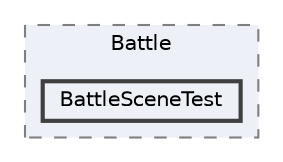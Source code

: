 digraph "C:/Users/むずでょ/Documents/Unity Projects/RMU-1-00-00-Research/Assets/RPGMaker/Codebase/Runtime/Battle/BattleSceneTest"
{
 // LATEX_PDF_SIZE
  bgcolor="transparent";
  edge [fontname=Helvetica,fontsize=10,labelfontname=Helvetica,labelfontsize=10];
  node [fontname=Helvetica,fontsize=10,shape=box,height=0.2,width=0.4];
  compound=true
  subgraph clusterdir_190d260d2888529f12d44ec0d567bb1d {
    graph [ bgcolor="#edf0f7", pencolor="grey50", label="Battle", fontname=Helvetica,fontsize=10 style="filled,dashed", URL="dir_190d260d2888529f12d44ec0d567bb1d.html",tooltip=""]
  dir_7fd76fc440f7aa780f0fbc807e5f3d19 [label="BattleSceneTest", fillcolor="#edf0f7", color="grey25", style="filled,bold", URL="dir_7fd76fc440f7aa780f0fbc807e5f3d19.html",tooltip=""];
  }
}

